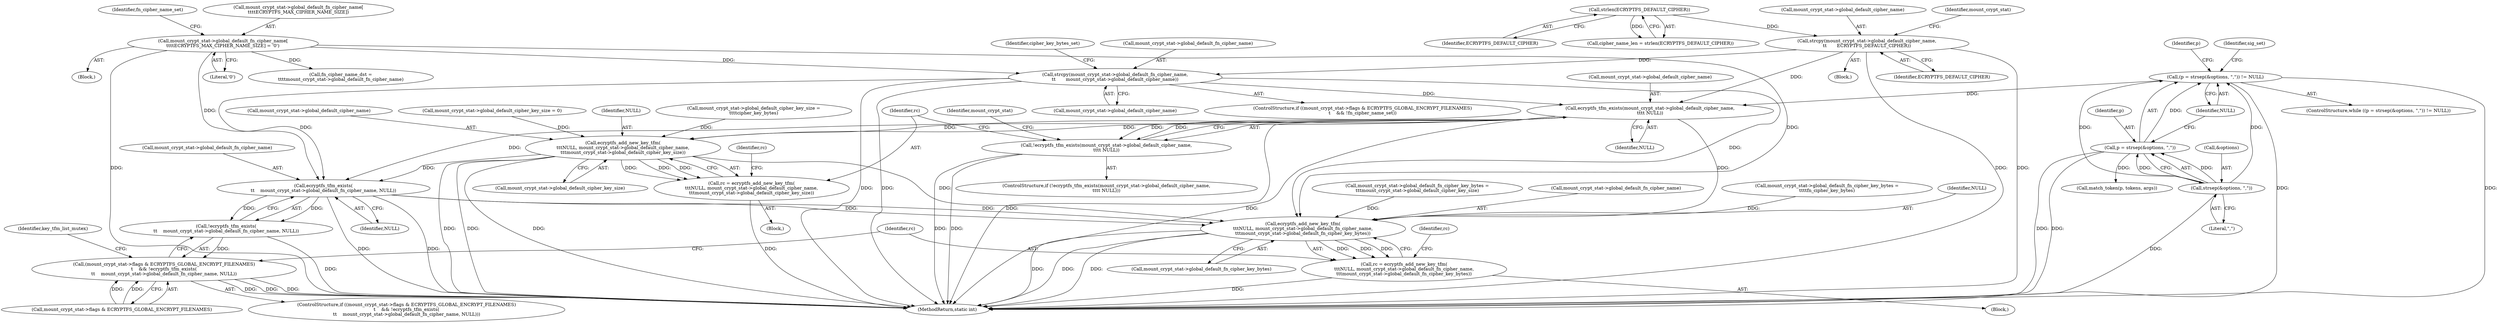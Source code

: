digraph "0_linux_764355487ea220fdc2faf128d577d7f679b91f97_0@API" {
"1000486" [label="(Call,ecryptfs_tfm_exists(mount_crypt_stat->global_default_cipher_name,\n\t\t\t\t NULL))"];
"1000436" [label="(Call,strcpy(mount_crypt_stat->global_default_cipher_name,\n\t\t       ECRYPTFS_DEFAULT_CIPHER))"];
"1000430" [label="(Call,strlen(ECRYPTFS_DEFAULT_CIPHER))"];
"1000450" [label="(Call,strcpy(mount_crypt_stat->global_default_fn_cipher_name,\n\t\t       mount_crypt_stat->global_default_cipher_name))"];
"1000352" [label="(Call,mount_crypt_stat->global_default_fn_cipher_name[\n\t\t\t\tECRYPTFS_MAX_CIPHER_NAME_SIZE] = '\0')"];
"1000166" [label="(Call,(p = strsep(&options, \",\")) != NULL)"];
"1000167" [label="(Call,p = strsep(&options, \",\"))"];
"1000169" [label="(Call,strsep(&options, \",\"))"];
"1000485" [label="(Call,!ecryptfs_tfm_exists(mount_crypt_stat->global_default_cipher_name,\n\t\t\t\t NULL))"];
"1000494" [label="(Call,ecryptfs_add_new_key_tfm(\n\t\t\tNULL, mount_crypt_stat->global_default_cipher_name,\n\t\t\tmount_crypt_stat->global_default_cipher_key_size))"];
"1000492" [label="(Call,rc = ecryptfs_add_new_key_tfm(\n\t\t\tNULL, mount_crypt_stat->global_default_cipher_name,\n\t\t\tmount_crypt_stat->global_default_cipher_key_size))"];
"1000521" [label="(Call,ecryptfs_tfm_exists(\n\t\t    mount_crypt_stat->global_default_fn_cipher_name, NULL))"];
"1000520" [label="(Call,!ecryptfs_tfm_exists(\n\t\t    mount_crypt_stat->global_default_fn_cipher_name, NULL))"];
"1000514" [label="(Call,(mount_crypt_stat->flags & ECRYPTFS_GLOBAL_ENCRYPT_FILENAMES)\n\t    && !ecryptfs_tfm_exists(\n\t\t    mount_crypt_stat->global_default_fn_cipher_name, NULL))"];
"1000529" [label="(Call,ecryptfs_add_new_key_tfm(\n\t\t\tNULL, mount_crypt_stat->global_default_fn_cipher_name,\n\t\t\tmount_crypt_stat->global_default_fn_cipher_key_bytes))"];
"1000527" [label="(Call,rc = ecryptfs_add_new_key_tfm(\n\t\t\tNULL, mount_crypt_stat->global_default_fn_cipher_name,\n\t\t\tmount_crypt_stat->global_default_fn_cipher_key_bytes))"];
"1000529" [label="(Call,ecryptfs_add_new_key_tfm(\n\t\t\tNULL, mount_crypt_stat->global_default_fn_cipher_name,\n\t\t\tmount_crypt_stat->global_default_fn_cipher_key_bytes))"];
"1000168" [label="(Identifier,p)"];
"1000459" [label="(Identifier,cipher_key_bytes_set)"];
"1000550" [label="(Identifier,key_tfm_list_mutex)"];
"1000440" [label="(Identifier,ECRYPTFS_DEFAULT_CIPHER)"];
"1000450" [label="(Call,strcpy(mount_crypt_stat->global_default_fn_cipher_name,\n\t\t       mount_crypt_stat->global_default_cipher_name))"];
"1000528" [label="(Identifier,rc)"];
"1000451" [label="(Call,mount_crypt_stat->global_default_fn_cipher_name)"];
"1000380" [label="(Call,mount_crypt_stat->global_default_fn_cipher_key_bytes =\n\t\t\t\tfn_cipher_key_bytes)"];
"1000182" [label="(Call,match_token(p, tokens, args))"];
"1000486" [label="(Call,ecryptfs_tfm_exists(mount_crypt_stat->global_default_cipher_name,\n\t\t\t\t NULL))"];
"1000499" [label="(Call,mount_crypt_stat->global_default_cipher_key_size)"];
"1000256" [label="(Call,mount_crypt_stat->global_default_cipher_key_size =\n\t\t\t\tcipher_key_bytes)"];
"1000441" [label="(ControlStructure,if ((mount_crypt_stat->flags & ECRYPTFS_GLOBAL_ENCRYPT_FILENAMES)\n\t    && !fn_cipher_name_set))"];
"1000426" [label="(Block,)"];
"1000485" [label="(Call,!ecryptfs_tfm_exists(mount_crypt_stat->global_default_cipher_name,\n\t\t\t\t NULL))"];
"1000169" [label="(Call,strsep(&options, \",\"))"];
"1000496" [label="(Call,mount_crypt_stat->global_default_cipher_name)"];
"1000515" [label="(Call,mount_crypt_stat->flags & ECRYPTFS_GLOBAL_ENCRYPT_FILENAMES)"];
"1000527" [label="(Call,rc = ecryptfs_add_new_key_tfm(\n\t\t\tNULL, mount_crypt_stat->global_default_fn_cipher_name,\n\t\t\tmount_crypt_stat->global_default_fn_cipher_key_bytes))"];
"1000526" [label="(Block,)"];
"1000491" [label="(Block,)"];
"1000520" [label="(Call,!ecryptfs_tfm_exists(\n\t\t    mount_crypt_stat->global_default_fn_cipher_name, NULL))"];
"1000413" [label="(Identifier,sig_set)"];
"1000360" [label="(Identifier,fn_cipher_name_set)"];
"1000503" [label="(Identifier,rc)"];
"1000170" [label="(Call,&options)"];
"1000166" [label="(Call,(p = strsep(&options, \",\")) != NULL)"];
"1000522" [label="(Call,mount_crypt_stat->global_default_fn_cipher_name)"];
"1000538" [label="(Identifier,rc)"];
"1000521" [label="(Call,ecryptfs_tfm_exists(\n\t\t    mount_crypt_stat->global_default_fn_cipher_name, NULL))"];
"1000493" [label="(Identifier,rc)"];
"1000353" [label="(Call,mount_crypt_stat->global_default_fn_cipher_name[\n\t\t\t\tECRYPTFS_MAX_CIPHER_NAME_SIZE])"];
"1000437" [label="(Call,mount_crypt_stat->global_default_cipher_name)"];
"1000454" [label="(Call,mount_crypt_stat->global_default_cipher_name)"];
"1000560" [label="(MethodReturn,static int)"];
"1000178" [label="(Identifier,p)"];
"1000517" [label="(Identifier,mount_crypt_stat)"];
"1000514" [label="(Call,(mount_crypt_stat->flags & ECRYPTFS_GLOBAL_ENCRYPT_FILENAMES)\n\t    && !ecryptfs_tfm_exists(\n\t\t    mount_crypt_stat->global_default_fn_cipher_name, NULL))"];
"1000358" [label="(Literal,'\0')"];
"1000494" [label="(Call,ecryptfs_add_new_key_tfm(\n\t\t\tNULL, mount_crypt_stat->global_default_cipher_name,\n\t\t\tmount_crypt_stat->global_default_cipher_key_size))"];
"1000534" [label="(Call,mount_crypt_stat->global_default_fn_cipher_key_bytes)"];
"1000436" [label="(Call,strcpy(mount_crypt_stat->global_default_cipher_name,\n\t\t       ECRYPTFS_DEFAULT_CIPHER))"];
"1000352" [label="(Call,mount_crypt_stat->global_default_fn_cipher_name[\n\t\t\t\tECRYPTFS_MAX_CIPHER_NAME_SIZE] = '\0')"];
"1000428" [label="(Call,cipher_name_len = strlen(ECRYPTFS_DEFAULT_CIPHER))"];
"1000173" [label="(Identifier,NULL)"];
"1000525" [label="(Identifier,NULL)"];
"1000530" [label="(Identifier,NULL)"];
"1000487" [label="(Call,mount_crypt_stat->global_default_cipher_name)"];
"1000165" [label="(ControlStructure,while ((p = strsep(&options, \",\")) != NULL))"];
"1000460" [label="(Call,mount_crypt_stat->global_default_cipher_key_size = 0)"];
"1000492" [label="(Call,rc = ecryptfs_add_new_key_tfm(\n\t\t\tNULL, mount_crypt_stat->global_default_cipher_name,\n\t\t\tmount_crypt_stat->global_default_cipher_key_size))"];
"1000343" [label="(Call,fn_cipher_name_dst =\n\t\t\t\tmount_crypt_stat->global_default_fn_cipher_name)"];
"1000445" [label="(Identifier,mount_crypt_stat)"];
"1000495" [label="(Identifier,NULL)"];
"1000431" [label="(Identifier,ECRYPTFS_DEFAULT_CIPHER)"];
"1000474" [label="(Call,mount_crypt_stat->global_default_fn_cipher_key_bytes =\n\t\t\tmount_crypt_stat->global_default_cipher_key_size)"];
"1000490" [label="(Identifier,NULL)"];
"1000484" [label="(ControlStructure,if (!ecryptfs_tfm_exists(mount_crypt_stat->global_default_cipher_name,\n\t\t\t\t NULL)))"];
"1000167" [label="(Call,p = strsep(&options, \",\"))"];
"1000430" [label="(Call,strlen(ECRYPTFS_DEFAULT_CIPHER))"];
"1000513" [label="(ControlStructure,if ((mount_crypt_stat->flags & ECRYPTFS_GLOBAL_ENCRYPT_FILENAMES)\n\t    && !ecryptfs_tfm_exists(\n\t\t    mount_crypt_stat->global_default_fn_cipher_name, NULL)))"];
"1000188" [label="(Block,)"];
"1000172" [label="(Literal,\",\")"];
"1000531" [label="(Call,mount_crypt_stat->global_default_fn_cipher_name)"];
"1000486" -> "1000485"  [label="AST: "];
"1000486" -> "1000490"  [label="CFG: "];
"1000487" -> "1000486"  [label="AST: "];
"1000490" -> "1000486"  [label="AST: "];
"1000485" -> "1000486"  [label="CFG: "];
"1000486" -> "1000560"  [label="DDG: "];
"1000486" -> "1000560"  [label="DDG: "];
"1000486" -> "1000485"  [label="DDG: "];
"1000486" -> "1000485"  [label="DDG: "];
"1000436" -> "1000486"  [label="DDG: "];
"1000450" -> "1000486"  [label="DDG: "];
"1000166" -> "1000486"  [label="DDG: "];
"1000486" -> "1000494"  [label="DDG: "];
"1000486" -> "1000494"  [label="DDG: "];
"1000486" -> "1000521"  [label="DDG: "];
"1000486" -> "1000529"  [label="DDG: "];
"1000436" -> "1000426"  [label="AST: "];
"1000436" -> "1000440"  [label="CFG: "];
"1000437" -> "1000436"  [label="AST: "];
"1000440" -> "1000436"  [label="AST: "];
"1000445" -> "1000436"  [label="CFG: "];
"1000436" -> "1000560"  [label="DDG: "];
"1000436" -> "1000560"  [label="DDG: "];
"1000430" -> "1000436"  [label="DDG: "];
"1000436" -> "1000450"  [label="DDG: "];
"1000430" -> "1000428"  [label="AST: "];
"1000430" -> "1000431"  [label="CFG: "];
"1000431" -> "1000430"  [label="AST: "];
"1000428" -> "1000430"  [label="CFG: "];
"1000430" -> "1000428"  [label="DDG: "];
"1000450" -> "1000441"  [label="AST: "];
"1000450" -> "1000454"  [label="CFG: "];
"1000451" -> "1000450"  [label="AST: "];
"1000454" -> "1000450"  [label="AST: "];
"1000459" -> "1000450"  [label="CFG: "];
"1000450" -> "1000560"  [label="DDG: "];
"1000450" -> "1000560"  [label="DDG: "];
"1000352" -> "1000450"  [label="DDG: "];
"1000450" -> "1000521"  [label="DDG: "];
"1000450" -> "1000529"  [label="DDG: "];
"1000352" -> "1000188"  [label="AST: "];
"1000352" -> "1000358"  [label="CFG: "];
"1000353" -> "1000352"  [label="AST: "];
"1000358" -> "1000352"  [label="AST: "];
"1000360" -> "1000352"  [label="CFG: "];
"1000352" -> "1000560"  [label="DDG: "];
"1000352" -> "1000343"  [label="DDG: "];
"1000352" -> "1000521"  [label="DDG: "];
"1000352" -> "1000529"  [label="DDG: "];
"1000166" -> "1000165"  [label="AST: "];
"1000166" -> "1000173"  [label="CFG: "];
"1000167" -> "1000166"  [label="AST: "];
"1000173" -> "1000166"  [label="AST: "];
"1000178" -> "1000166"  [label="CFG: "];
"1000413" -> "1000166"  [label="CFG: "];
"1000166" -> "1000560"  [label="DDG: "];
"1000166" -> "1000560"  [label="DDG: "];
"1000167" -> "1000166"  [label="DDG: "];
"1000169" -> "1000166"  [label="DDG: "];
"1000169" -> "1000166"  [label="DDG: "];
"1000167" -> "1000169"  [label="CFG: "];
"1000168" -> "1000167"  [label="AST: "];
"1000169" -> "1000167"  [label="AST: "];
"1000173" -> "1000167"  [label="CFG: "];
"1000167" -> "1000560"  [label="DDG: "];
"1000167" -> "1000560"  [label="DDG: "];
"1000169" -> "1000167"  [label="DDG: "];
"1000169" -> "1000167"  [label="DDG: "];
"1000167" -> "1000182"  [label="DDG: "];
"1000169" -> "1000172"  [label="CFG: "];
"1000170" -> "1000169"  [label="AST: "];
"1000172" -> "1000169"  [label="AST: "];
"1000169" -> "1000560"  [label="DDG: "];
"1000485" -> "1000484"  [label="AST: "];
"1000493" -> "1000485"  [label="CFG: "];
"1000517" -> "1000485"  [label="CFG: "];
"1000485" -> "1000560"  [label="DDG: "];
"1000485" -> "1000560"  [label="DDG: "];
"1000494" -> "1000492"  [label="AST: "];
"1000494" -> "1000499"  [label="CFG: "];
"1000495" -> "1000494"  [label="AST: "];
"1000496" -> "1000494"  [label="AST: "];
"1000499" -> "1000494"  [label="AST: "];
"1000492" -> "1000494"  [label="CFG: "];
"1000494" -> "1000560"  [label="DDG: "];
"1000494" -> "1000560"  [label="DDG: "];
"1000494" -> "1000560"  [label="DDG: "];
"1000494" -> "1000492"  [label="DDG: "];
"1000494" -> "1000492"  [label="DDG: "];
"1000494" -> "1000492"  [label="DDG: "];
"1000460" -> "1000494"  [label="DDG: "];
"1000256" -> "1000494"  [label="DDG: "];
"1000494" -> "1000521"  [label="DDG: "];
"1000494" -> "1000529"  [label="DDG: "];
"1000492" -> "1000491"  [label="AST: "];
"1000493" -> "1000492"  [label="AST: "];
"1000503" -> "1000492"  [label="CFG: "];
"1000492" -> "1000560"  [label="DDG: "];
"1000521" -> "1000520"  [label="AST: "];
"1000521" -> "1000525"  [label="CFG: "];
"1000522" -> "1000521"  [label="AST: "];
"1000525" -> "1000521"  [label="AST: "];
"1000520" -> "1000521"  [label="CFG: "];
"1000521" -> "1000560"  [label="DDG: "];
"1000521" -> "1000560"  [label="DDG: "];
"1000521" -> "1000520"  [label="DDG: "];
"1000521" -> "1000520"  [label="DDG: "];
"1000521" -> "1000529"  [label="DDG: "];
"1000521" -> "1000529"  [label="DDG: "];
"1000520" -> "1000514"  [label="AST: "];
"1000514" -> "1000520"  [label="CFG: "];
"1000520" -> "1000560"  [label="DDG: "];
"1000520" -> "1000514"  [label="DDG: "];
"1000514" -> "1000513"  [label="AST: "];
"1000514" -> "1000515"  [label="CFG: "];
"1000515" -> "1000514"  [label="AST: "];
"1000528" -> "1000514"  [label="CFG: "];
"1000550" -> "1000514"  [label="CFG: "];
"1000514" -> "1000560"  [label="DDG: "];
"1000514" -> "1000560"  [label="DDG: "];
"1000514" -> "1000560"  [label="DDG: "];
"1000515" -> "1000514"  [label="DDG: "];
"1000515" -> "1000514"  [label="DDG: "];
"1000529" -> "1000527"  [label="AST: "];
"1000529" -> "1000534"  [label="CFG: "];
"1000530" -> "1000529"  [label="AST: "];
"1000531" -> "1000529"  [label="AST: "];
"1000534" -> "1000529"  [label="AST: "];
"1000527" -> "1000529"  [label="CFG: "];
"1000529" -> "1000560"  [label="DDG: "];
"1000529" -> "1000560"  [label="DDG: "];
"1000529" -> "1000560"  [label="DDG: "];
"1000529" -> "1000527"  [label="DDG: "];
"1000529" -> "1000527"  [label="DDG: "];
"1000529" -> "1000527"  [label="DDG: "];
"1000474" -> "1000529"  [label="DDG: "];
"1000380" -> "1000529"  [label="DDG: "];
"1000527" -> "1000526"  [label="AST: "];
"1000528" -> "1000527"  [label="AST: "];
"1000538" -> "1000527"  [label="CFG: "];
"1000527" -> "1000560"  [label="DDG: "];
}
